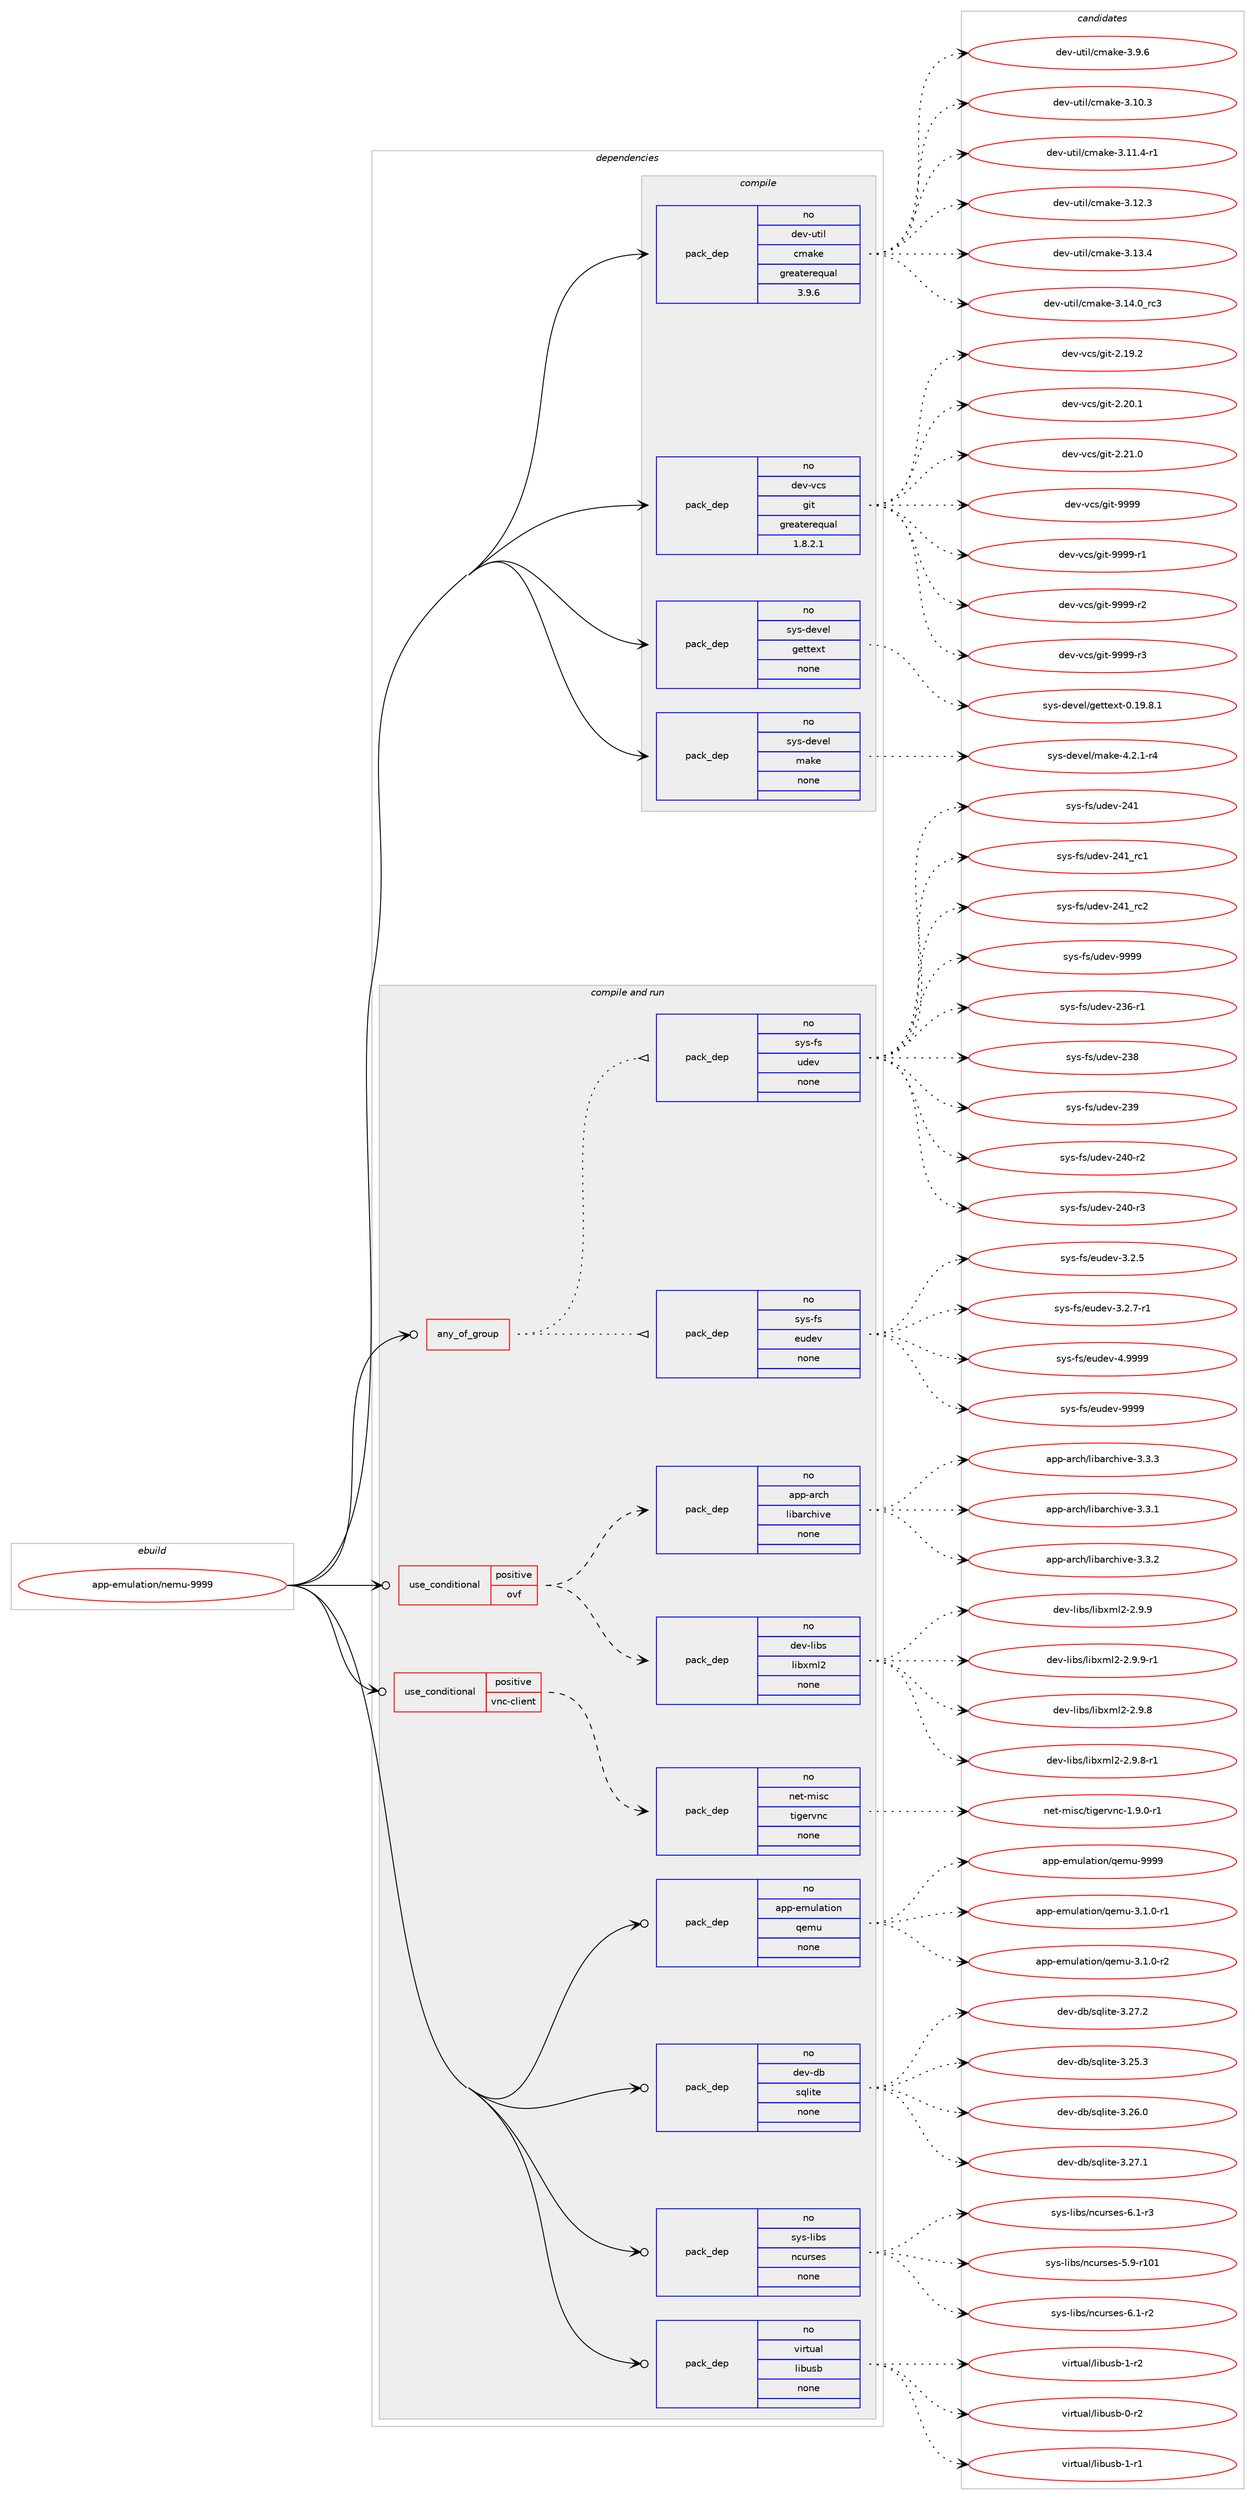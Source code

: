 digraph prolog {

# *************
# Graph options
# *************

newrank=true;
concentrate=true;
compound=true;
graph [rankdir=LR,fontname=Helvetica,fontsize=10,ranksep=1.5];#, ranksep=2.5, nodesep=0.2];
edge  [arrowhead=vee];
node  [fontname=Helvetica,fontsize=10];

# **********
# The ebuild
# **********

subgraph cluster_leftcol {
color=gray;
rank=same;
label=<<i>ebuild</i>>;
id [label="app-emulation/nemu-9999", color=red, width=4, href="../app-emulation/nemu-9999.svg"];
}

# ****************
# The dependencies
# ****************

subgraph cluster_midcol {
color=gray;
label=<<i>dependencies</i>>;
subgraph cluster_compile {
fillcolor="#eeeeee";
style=filled;
label=<<i>compile</i>>;
subgraph pack916979 {
dependency1287265 [label=<<TABLE BORDER="0" CELLBORDER="1" CELLSPACING="0" CELLPADDING="4" WIDTH="220"><TR><TD ROWSPAN="6" CELLPADDING="30">pack_dep</TD></TR><TR><TD WIDTH="110">no</TD></TR><TR><TD>dev-util</TD></TR><TR><TD>cmake</TD></TR><TR><TD>greaterequal</TD></TR><TR><TD>3.9.6</TD></TR></TABLE>>, shape=none, color=blue];
}
id:e -> dependency1287265:w [weight=20,style="solid",arrowhead="vee"];
subgraph pack916980 {
dependency1287266 [label=<<TABLE BORDER="0" CELLBORDER="1" CELLSPACING="0" CELLPADDING="4" WIDTH="220"><TR><TD ROWSPAN="6" CELLPADDING="30">pack_dep</TD></TR><TR><TD WIDTH="110">no</TD></TR><TR><TD>dev-vcs</TD></TR><TR><TD>git</TD></TR><TR><TD>greaterequal</TD></TR><TR><TD>1.8.2.1</TD></TR></TABLE>>, shape=none, color=blue];
}
id:e -> dependency1287266:w [weight=20,style="solid",arrowhead="vee"];
subgraph pack916981 {
dependency1287267 [label=<<TABLE BORDER="0" CELLBORDER="1" CELLSPACING="0" CELLPADDING="4" WIDTH="220"><TR><TD ROWSPAN="6" CELLPADDING="30">pack_dep</TD></TR><TR><TD WIDTH="110">no</TD></TR><TR><TD>sys-devel</TD></TR><TR><TD>gettext</TD></TR><TR><TD>none</TD></TR><TR><TD></TD></TR></TABLE>>, shape=none, color=blue];
}
id:e -> dependency1287267:w [weight=20,style="solid",arrowhead="vee"];
subgraph pack916982 {
dependency1287268 [label=<<TABLE BORDER="0" CELLBORDER="1" CELLSPACING="0" CELLPADDING="4" WIDTH="220"><TR><TD ROWSPAN="6" CELLPADDING="30">pack_dep</TD></TR><TR><TD WIDTH="110">no</TD></TR><TR><TD>sys-devel</TD></TR><TR><TD>make</TD></TR><TR><TD>none</TD></TR><TR><TD></TD></TR></TABLE>>, shape=none, color=blue];
}
id:e -> dependency1287268:w [weight=20,style="solid",arrowhead="vee"];
}
subgraph cluster_compileandrun {
fillcolor="#eeeeee";
style=filled;
label=<<i>compile and run</i>>;
subgraph any19480 {
dependency1287269 [label=<<TABLE BORDER="0" CELLBORDER="1" CELLSPACING="0" CELLPADDING="4"><TR><TD CELLPADDING="10">any_of_group</TD></TR></TABLE>>, shape=none, color=red];subgraph pack916983 {
dependency1287270 [label=<<TABLE BORDER="0" CELLBORDER="1" CELLSPACING="0" CELLPADDING="4" WIDTH="220"><TR><TD ROWSPAN="6" CELLPADDING="30">pack_dep</TD></TR><TR><TD WIDTH="110">no</TD></TR><TR><TD>sys-fs</TD></TR><TR><TD>eudev</TD></TR><TR><TD>none</TD></TR><TR><TD></TD></TR></TABLE>>, shape=none, color=blue];
}
dependency1287269:e -> dependency1287270:w [weight=20,style="dotted",arrowhead="oinv"];
subgraph pack916984 {
dependency1287271 [label=<<TABLE BORDER="0" CELLBORDER="1" CELLSPACING="0" CELLPADDING="4" WIDTH="220"><TR><TD ROWSPAN="6" CELLPADDING="30">pack_dep</TD></TR><TR><TD WIDTH="110">no</TD></TR><TR><TD>sys-fs</TD></TR><TR><TD>udev</TD></TR><TR><TD>none</TD></TR><TR><TD></TD></TR></TABLE>>, shape=none, color=blue];
}
dependency1287269:e -> dependency1287271:w [weight=20,style="dotted",arrowhead="oinv"];
}
id:e -> dependency1287269:w [weight=20,style="solid",arrowhead="odotvee"];
subgraph cond350278 {
dependency1287272 [label=<<TABLE BORDER="0" CELLBORDER="1" CELLSPACING="0" CELLPADDING="4"><TR><TD ROWSPAN="3" CELLPADDING="10">use_conditional</TD></TR><TR><TD>positive</TD></TR><TR><TD>ovf</TD></TR></TABLE>>, shape=none, color=red];
subgraph pack916985 {
dependency1287273 [label=<<TABLE BORDER="0" CELLBORDER="1" CELLSPACING="0" CELLPADDING="4" WIDTH="220"><TR><TD ROWSPAN="6" CELLPADDING="30">pack_dep</TD></TR><TR><TD WIDTH="110">no</TD></TR><TR><TD>dev-libs</TD></TR><TR><TD>libxml2</TD></TR><TR><TD>none</TD></TR><TR><TD></TD></TR></TABLE>>, shape=none, color=blue];
}
dependency1287272:e -> dependency1287273:w [weight=20,style="dashed",arrowhead="vee"];
subgraph pack916986 {
dependency1287274 [label=<<TABLE BORDER="0" CELLBORDER="1" CELLSPACING="0" CELLPADDING="4" WIDTH="220"><TR><TD ROWSPAN="6" CELLPADDING="30">pack_dep</TD></TR><TR><TD WIDTH="110">no</TD></TR><TR><TD>app-arch</TD></TR><TR><TD>libarchive</TD></TR><TR><TD>none</TD></TR><TR><TD></TD></TR></TABLE>>, shape=none, color=blue];
}
dependency1287272:e -> dependency1287274:w [weight=20,style="dashed",arrowhead="vee"];
}
id:e -> dependency1287272:w [weight=20,style="solid",arrowhead="odotvee"];
subgraph cond350279 {
dependency1287275 [label=<<TABLE BORDER="0" CELLBORDER="1" CELLSPACING="0" CELLPADDING="4"><TR><TD ROWSPAN="3" CELLPADDING="10">use_conditional</TD></TR><TR><TD>positive</TD></TR><TR><TD>vnc-client</TD></TR></TABLE>>, shape=none, color=red];
subgraph pack916987 {
dependency1287276 [label=<<TABLE BORDER="0" CELLBORDER="1" CELLSPACING="0" CELLPADDING="4" WIDTH="220"><TR><TD ROWSPAN="6" CELLPADDING="30">pack_dep</TD></TR><TR><TD WIDTH="110">no</TD></TR><TR><TD>net-misc</TD></TR><TR><TD>tigervnc</TD></TR><TR><TD>none</TD></TR><TR><TD></TD></TR></TABLE>>, shape=none, color=blue];
}
dependency1287275:e -> dependency1287276:w [weight=20,style="dashed",arrowhead="vee"];
}
id:e -> dependency1287275:w [weight=20,style="solid",arrowhead="odotvee"];
subgraph pack916988 {
dependency1287277 [label=<<TABLE BORDER="0" CELLBORDER="1" CELLSPACING="0" CELLPADDING="4" WIDTH="220"><TR><TD ROWSPAN="6" CELLPADDING="30">pack_dep</TD></TR><TR><TD WIDTH="110">no</TD></TR><TR><TD>app-emulation</TD></TR><TR><TD>qemu</TD></TR><TR><TD>none</TD></TR><TR><TD></TD></TR></TABLE>>, shape=none, color=blue];
}
id:e -> dependency1287277:w [weight=20,style="solid",arrowhead="odotvee"];
subgraph pack916989 {
dependency1287278 [label=<<TABLE BORDER="0" CELLBORDER="1" CELLSPACING="0" CELLPADDING="4" WIDTH="220"><TR><TD ROWSPAN="6" CELLPADDING="30">pack_dep</TD></TR><TR><TD WIDTH="110">no</TD></TR><TR><TD>dev-db</TD></TR><TR><TD>sqlite</TD></TR><TR><TD>none</TD></TR><TR><TD></TD></TR></TABLE>>, shape=none, color=blue];
}
id:e -> dependency1287278:w [weight=20,style="solid",arrowhead="odotvee"];
subgraph pack916990 {
dependency1287279 [label=<<TABLE BORDER="0" CELLBORDER="1" CELLSPACING="0" CELLPADDING="4" WIDTH="220"><TR><TD ROWSPAN="6" CELLPADDING="30">pack_dep</TD></TR><TR><TD WIDTH="110">no</TD></TR><TR><TD>sys-libs</TD></TR><TR><TD>ncurses</TD></TR><TR><TD>none</TD></TR><TR><TD></TD></TR></TABLE>>, shape=none, color=blue];
}
id:e -> dependency1287279:w [weight=20,style="solid",arrowhead="odotvee"];
subgraph pack916991 {
dependency1287280 [label=<<TABLE BORDER="0" CELLBORDER="1" CELLSPACING="0" CELLPADDING="4" WIDTH="220"><TR><TD ROWSPAN="6" CELLPADDING="30">pack_dep</TD></TR><TR><TD WIDTH="110">no</TD></TR><TR><TD>virtual</TD></TR><TR><TD>libusb</TD></TR><TR><TD>none</TD></TR><TR><TD></TD></TR></TABLE>>, shape=none, color=blue];
}
id:e -> dependency1287280:w [weight=20,style="solid",arrowhead="odotvee"];
}
subgraph cluster_run {
fillcolor="#eeeeee";
style=filled;
label=<<i>run</i>>;
}
}

# **************
# The candidates
# **************

subgraph cluster_choices {
rank=same;
color=gray;
label=<<i>candidates</i>>;

subgraph choice916979 {
color=black;
nodesep=1;
choice1001011184511711610510847991099710710145514649484651 [label="dev-util/cmake-3.10.3", color=red, width=4,href="../dev-util/cmake-3.10.3.svg"];
choice10010111845117116105108479910997107101455146494946524511449 [label="dev-util/cmake-3.11.4-r1", color=red, width=4,href="../dev-util/cmake-3.11.4-r1.svg"];
choice1001011184511711610510847991099710710145514649504651 [label="dev-util/cmake-3.12.3", color=red, width=4,href="../dev-util/cmake-3.12.3.svg"];
choice1001011184511711610510847991099710710145514649514652 [label="dev-util/cmake-3.13.4", color=red, width=4,href="../dev-util/cmake-3.13.4.svg"];
choice1001011184511711610510847991099710710145514649524648951149951 [label="dev-util/cmake-3.14.0_rc3", color=red, width=4,href="../dev-util/cmake-3.14.0_rc3.svg"];
choice10010111845117116105108479910997107101455146574654 [label="dev-util/cmake-3.9.6", color=red, width=4,href="../dev-util/cmake-3.9.6.svg"];
dependency1287265:e -> choice1001011184511711610510847991099710710145514649484651:w [style=dotted,weight="100"];
dependency1287265:e -> choice10010111845117116105108479910997107101455146494946524511449:w [style=dotted,weight="100"];
dependency1287265:e -> choice1001011184511711610510847991099710710145514649504651:w [style=dotted,weight="100"];
dependency1287265:e -> choice1001011184511711610510847991099710710145514649514652:w [style=dotted,weight="100"];
dependency1287265:e -> choice1001011184511711610510847991099710710145514649524648951149951:w [style=dotted,weight="100"];
dependency1287265:e -> choice10010111845117116105108479910997107101455146574654:w [style=dotted,weight="100"];
}
subgraph choice916980 {
color=black;
nodesep=1;
choice10010111845118991154710310511645504649574650 [label="dev-vcs/git-2.19.2", color=red, width=4,href="../dev-vcs/git-2.19.2.svg"];
choice10010111845118991154710310511645504650484649 [label="dev-vcs/git-2.20.1", color=red, width=4,href="../dev-vcs/git-2.20.1.svg"];
choice10010111845118991154710310511645504650494648 [label="dev-vcs/git-2.21.0", color=red, width=4,href="../dev-vcs/git-2.21.0.svg"];
choice1001011184511899115471031051164557575757 [label="dev-vcs/git-9999", color=red, width=4,href="../dev-vcs/git-9999.svg"];
choice10010111845118991154710310511645575757574511449 [label="dev-vcs/git-9999-r1", color=red, width=4,href="../dev-vcs/git-9999-r1.svg"];
choice10010111845118991154710310511645575757574511450 [label="dev-vcs/git-9999-r2", color=red, width=4,href="../dev-vcs/git-9999-r2.svg"];
choice10010111845118991154710310511645575757574511451 [label="dev-vcs/git-9999-r3", color=red, width=4,href="../dev-vcs/git-9999-r3.svg"];
dependency1287266:e -> choice10010111845118991154710310511645504649574650:w [style=dotted,weight="100"];
dependency1287266:e -> choice10010111845118991154710310511645504650484649:w [style=dotted,weight="100"];
dependency1287266:e -> choice10010111845118991154710310511645504650494648:w [style=dotted,weight="100"];
dependency1287266:e -> choice1001011184511899115471031051164557575757:w [style=dotted,weight="100"];
dependency1287266:e -> choice10010111845118991154710310511645575757574511449:w [style=dotted,weight="100"];
dependency1287266:e -> choice10010111845118991154710310511645575757574511450:w [style=dotted,weight="100"];
dependency1287266:e -> choice10010111845118991154710310511645575757574511451:w [style=dotted,weight="100"];
}
subgraph choice916981 {
color=black;
nodesep=1;
choice1151211154510010111810110847103101116116101120116454846495746564649 [label="sys-devel/gettext-0.19.8.1", color=red, width=4,href="../sys-devel/gettext-0.19.8.1.svg"];
dependency1287267:e -> choice1151211154510010111810110847103101116116101120116454846495746564649:w [style=dotted,weight="100"];
}
subgraph choice916982 {
color=black;
nodesep=1;
choice1151211154510010111810110847109971071014552465046494511452 [label="sys-devel/make-4.2.1-r4", color=red, width=4,href="../sys-devel/make-4.2.1-r4.svg"];
dependency1287268:e -> choice1151211154510010111810110847109971071014552465046494511452:w [style=dotted,weight="100"];
}
subgraph choice916983 {
color=black;
nodesep=1;
choice1151211154510211547101117100101118455146504653 [label="sys-fs/eudev-3.2.5", color=red, width=4,href="../sys-fs/eudev-3.2.5.svg"];
choice11512111545102115471011171001011184551465046554511449 [label="sys-fs/eudev-3.2.7-r1", color=red, width=4,href="../sys-fs/eudev-3.2.7-r1.svg"];
choice115121115451021154710111710010111845524657575757 [label="sys-fs/eudev-4.9999", color=red, width=4,href="../sys-fs/eudev-4.9999.svg"];
choice11512111545102115471011171001011184557575757 [label="sys-fs/eudev-9999", color=red, width=4,href="../sys-fs/eudev-9999.svg"];
dependency1287270:e -> choice1151211154510211547101117100101118455146504653:w [style=dotted,weight="100"];
dependency1287270:e -> choice11512111545102115471011171001011184551465046554511449:w [style=dotted,weight="100"];
dependency1287270:e -> choice115121115451021154710111710010111845524657575757:w [style=dotted,weight="100"];
dependency1287270:e -> choice11512111545102115471011171001011184557575757:w [style=dotted,weight="100"];
}
subgraph choice916984 {
color=black;
nodesep=1;
choice1151211154510211547117100101118455051544511449 [label="sys-fs/udev-236-r1", color=red, width=4,href="../sys-fs/udev-236-r1.svg"];
choice115121115451021154711710010111845505156 [label="sys-fs/udev-238", color=red, width=4,href="../sys-fs/udev-238.svg"];
choice115121115451021154711710010111845505157 [label="sys-fs/udev-239", color=red, width=4,href="../sys-fs/udev-239.svg"];
choice1151211154510211547117100101118455052484511450 [label="sys-fs/udev-240-r2", color=red, width=4,href="../sys-fs/udev-240-r2.svg"];
choice1151211154510211547117100101118455052484511451 [label="sys-fs/udev-240-r3", color=red, width=4,href="../sys-fs/udev-240-r3.svg"];
choice115121115451021154711710010111845505249 [label="sys-fs/udev-241", color=red, width=4,href="../sys-fs/udev-241.svg"];
choice115121115451021154711710010111845505249951149949 [label="sys-fs/udev-241_rc1", color=red, width=4,href="../sys-fs/udev-241_rc1.svg"];
choice115121115451021154711710010111845505249951149950 [label="sys-fs/udev-241_rc2", color=red, width=4,href="../sys-fs/udev-241_rc2.svg"];
choice11512111545102115471171001011184557575757 [label="sys-fs/udev-9999", color=red, width=4,href="../sys-fs/udev-9999.svg"];
dependency1287271:e -> choice1151211154510211547117100101118455051544511449:w [style=dotted,weight="100"];
dependency1287271:e -> choice115121115451021154711710010111845505156:w [style=dotted,weight="100"];
dependency1287271:e -> choice115121115451021154711710010111845505157:w [style=dotted,weight="100"];
dependency1287271:e -> choice1151211154510211547117100101118455052484511450:w [style=dotted,weight="100"];
dependency1287271:e -> choice1151211154510211547117100101118455052484511451:w [style=dotted,weight="100"];
dependency1287271:e -> choice115121115451021154711710010111845505249:w [style=dotted,weight="100"];
dependency1287271:e -> choice115121115451021154711710010111845505249951149949:w [style=dotted,weight="100"];
dependency1287271:e -> choice115121115451021154711710010111845505249951149950:w [style=dotted,weight="100"];
dependency1287271:e -> choice11512111545102115471171001011184557575757:w [style=dotted,weight="100"];
}
subgraph choice916985 {
color=black;
nodesep=1;
choice1001011184510810598115471081059812010910850455046574656 [label="dev-libs/libxml2-2.9.8", color=red, width=4,href="../dev-libs/libxml2-2.9.8.svg"];
choice10010111845108105981154710810598120109108504550465746564511449 [label="dev-libs/libxml2-2.9.8-r1", color=red, width=4,href="../dev-libs/libxml2-2.9.8-r1.svg"];
choice1001011184510810598115471081059812010910850455046574657 [label="dev-libs/libxml2-2.9.9", color=red, width=4,href="../dev-libs/libxml2-2.9.9.svg"];
choice10010111845108105981154710810598120109108504550465746574511449 [label="dev-libs/libxml2-2.9.9-r1", color=red, width=4,href="../dev-libs/libxml2-2.9.9-r1.svg"];
dependency1287273:e -> choice1001011184510810598115471081059812010910850455046574656:w [style=dotted,weight="100"];
dependency1287273:e -> choice10010111845108105981154710810598120109108504550465746564511449:w [style=dotted,weight="100"];
dependency1287273:e -> choice1001011184510810598115471081059812010910850455046574657:w [style=dotted,weight="100"];
dependency1287273:e -> choice10010111845108105981154710810598120109108504550465746574511449:w [style=dotted,weight="100"];
}
subgraph choice916986 {
color=black;
nodesep=1;
choice9711211245971149910447108105989711499104105118101455146514649 [label="app-arch/libarchive-3.3.1", color=red, width=4,href="../app-arch/libarchive-3.3.1.svg"];
choice9711211245971149910447108105989711499104105118101455146514650 [label="app-arch/libarchive-3.3.2", color=red, width=4,href="../app-arch/libarchive-3.3.2.svg"];
choice9711211245971149910447108105989711499104105118101455146514651 [label="app-arch/libarchive-3.3.3", color=red, width=4,href="../app-arch/libarchive-3.3.3.svg"];
dependency1287274:e -> choice9711211245971149910447108105989711499104105118101455146514649:w [style=dotted,weight="100"];
dependency1287274:e -> choice9711211245971149910447108105989711499104105118101455146514650:w [style=dotted,weight="100"];
dependency1287274:e -> choice9711211245971149910447108105989711499104105118101455146514651:w [style=dotted,weight="100"];
}
subgraph choice916987 {
color=black;
nodesep=1;
choice110101116451091051159947116105103101114118110994549465746484511449 [label="net-misc/tigervnc-1.9.0-r1", color=red, width=4,href="../net-misc/tigervnc-1.9.0-r1.svg"];
dependency1287276:e -> choice110101116451091051159947116105103101114118110994549465746484511449:w [style=dotted,weight="100"];
}
subgraph choice916988 {
color=black;
nodesep=1;
choice971121124510110911710897116105111110471131011091174551464946484511449 [label="app-emulation/qemu-3.1.0-r1", color=red, width=4,href="../app-emulation/qemu-3.1.0-r1.svg"];
choice971121124510110911710897116105111110471131011091174551464946484511450 [label="app-emulation/qemu-3.1.0-r2", color=red, width=4,href="../app-emulation/qemu-3.1.0-r2.svg"];
choice971121124510110911710897116105111110471131011091174557575757 [label="app-emulation/qemu-9999", color=red, width=4,href="../app-emulation/qemu-9999.svg"];
dependency1287277:e -> choice971121124510110911710897116105111110471131011091174551464946484511449:w [style=dotted,weight="100"];
dependency1287277:e -> choice971121124510110911710897116105111110471131011091174551464946484511450:w [style=dotted,weight="100"];
dependency1287277:e -> choice971121124510110911710897116105111110471131011091174557575757:w [style=dotted,weight="100"];
}
subgraph choice916989 {
color=black;
nodesep=1;
choice10010111845100984711511310810511610145514650534651 [label="dev-db/sqlite-3.25.3", color=red, width=4,href="../dev-db/sqlite-3.25.3.svg"];
choice10010111845100984711511310810511610145514650544648 [label="dev-db/sqlite-3.26.0", color=red, width=4,href="../dev-db/sqlite-3.26.0.svg"];
choice10010111845100984711511310810511610145514650554649 [label="dev-db/sqlite-3.27.1", color=red, width=4,href="../dev-db/sqlite-3.27.1.svg"];
choice10010111845100984711511310810511610145514650554650 [label="dev-db/sqlite-3.27.2", color=red, width=4,href="../dev-db/sqlite-3.27.2.svg"];
dependency1287278:e -> choice10010111845100984711511310810511610145514650534651:w [style=dotted,weight="100"];
dependency1287278:e -> choice10010111845100984711511310810511610145514650544648:w [style=dotted,weight="100"];
dependency1287278:e -> choice10010111845100984711511310810511610145514650554649:w [style=dotted,weight="100"];
dependency1287278:e -> choice10010111845100984711511310810511610145514650554650:w [style=dotted,weight="100"];
}
subgraph choice916990 {
color=black;
nodesep=1;
choice115121115451081059811547110991171141151011154553465745114494849 [label="sys-libs/ncurses-5.9-r101", color=red, width=4,href="../sys-libs/ncurses-5.9-r101.svg"];
choice11512111545108105981154711099117114115101115455446494511450 [label="sys-libs/ncurses-6.1-r2", color=red, width=4,href="../sys-libs/ncurses-6.1-r2.svg"];
choice11512111545108105981154711099117114115101115455446494511451 [label="sys-libs/ncurses-6.1-r3", color=red, width=4,href="../sys-libs/ncurses-6.1-r3.svg"];
dependency1287279:e -> choice115121115451081059811547110991171141151011154553465745114494849:w [style=dotted,weight="100"];
dependency1287279:e -> choice11512111545108105981154711099117114115101115455446494511450:w [style=dotted,weight="100"];
dependency1287279:e -> choice11512111545108105981154711099117114115101115455446494511451:w [style=dotted,weight="100"];
}
subgraph choice916991 {
color=black;
nodesep=1;
choice1181051141161179710847108105981171159845484511450 [label="virtual/libusb-0-r2", color=red, width=4,href="../virtual/libusb-0-r2.svg"];
choice1181051141161179710847108105981171159845494511449 [label="virtual/libusb-1-r1", color=red, width=4,href="../virtual/libusb-1-r1.svg"];
choice1181051141161179710847108105981171159845494511450 [label="virtual/libusb-1-r2", color=red, width=4,href="../virtual/libusb-1-r2.svg"];
dependency1287280:e -> choice1181051141161179710847108105981171159845484511450:w [style=dotted,weight="100"];
dependency1287280:e -> choice1181051141161179710847108105981171159845494511449:w [style=dotted,weight="100"];
dependency1287280:e -> choice1181051141161179710847108105981171159845494511450:w [style=dotted,weight="100"];
}
}

}
